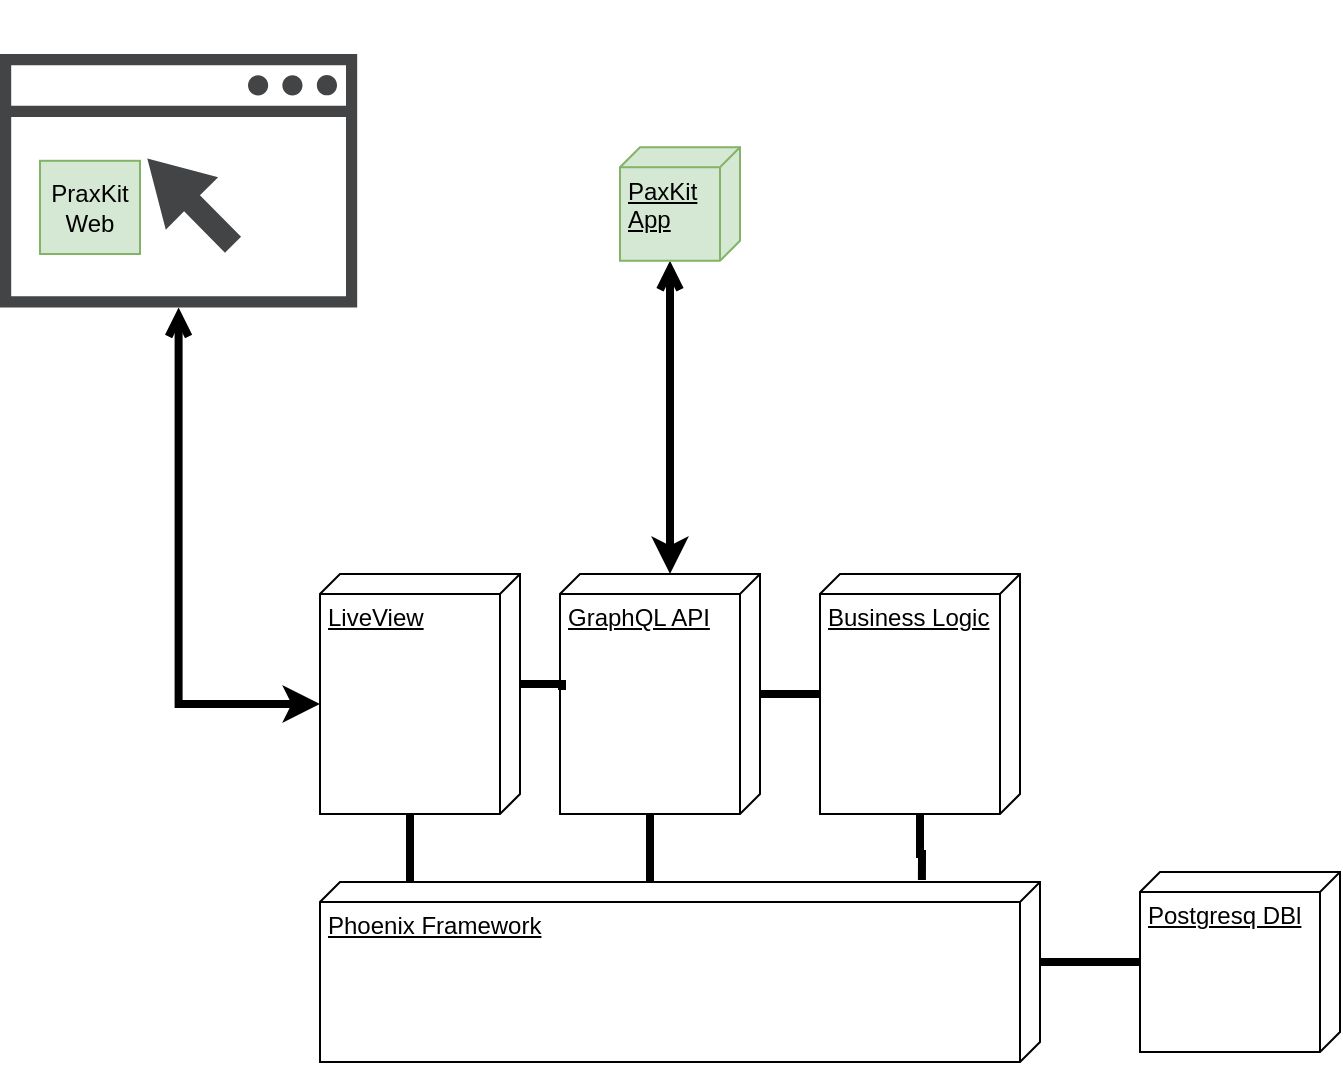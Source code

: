 <mxfile version="14.5.9" type="github">
  <diagram id="x9rGAIRyUGRZViN9PtsV" name="Page-1">
    <mxGraphModel dx="1252" dy="843" grid="1" gridSize="10" guides="1" tooltips="1" connect="1" arrows="1" fold="1" page="1" pageScale="1" pageWidth="827" pageHeight="1169" math="0" shadow="0">
      <root>
        <mxCell id="0" />
        <mxCell id="1" parent="0" />
        <mxCell id="BlxjPcJyL6c8_uL2xg1w-2" value="Postgresq DBl" style="verticalAlign=top;align=left;spacingTop=8;spacingLeft=2;spacingRight=12;shape=cube;size=10;direction=south;fontStyle=4;html=1;" vertex="1" parent="1">
          <mxGeometry x="610" y="519" width="100" height="90" as="geometry" />
        </mxCell>
        <mxCell id="BlxjPcJyL6c8_uL2xg1w-19" value="" style="edgeStyle=orthogonalEdgeStyle;rounded=0;orthogonalLoop=1;jettySize=auto;html=1;startArrow=none;startFill=0;endArrow=none;endFill=0;strokeWidth=4;" edge="1" parent="1" source="BlxjPcJyL6c8_uL2xg1w-3" target="BlxjPcJyL6c8_uL2xg1w-4">
          <mxGeometry relative="1" as="geometry" />
        </mxCell>
        <mxCell id="BlxjPcJyL6c8_uL2xg1w-21" value="" style="edgeStyle=orthogonalEdgeStyle;rounded=0;orthogonalLoop=1;jettySize=auto;html=1;startArrow=none;startFill=0;endArrow=none;endFill=0;strokeWidth=4;exitX=0;exitY=0;exitDx=40;exitDy=0;exitPerimeter=0;" edge="1" parent="1" source="BlxjPcJyL6c8_uL2xg1w-22" target="BlxjPcJyL6c8_uL2xg1w-2">
          <mxGeometry relative="1" as="geometry">
            <mxPoint x="559" y="625" as="sourcePoint" />
          </mxGeometry>
        </mxCell>
        <mxCell id="BlxjPcJyL6c8_uL2xg1w-25" style="edgeStyle=orthogonalEdgeStyle;rounded=0;orthogonalLoop=1;jettySize=auto;html=1;entryX=-0.011;entryY=0.164;entryDx=0;entryDy=0;entryPerimeter=0;startArrow=none;startFill=0;endArrow=none;endFill=0;strokeWidth=4;" edge="1" parent="1" source="BlxjPcJyL6c8_uL2xg1w-3" target="BlxjPcJyL6c8_uL2xg1w-22">
          <mxGeometry relative="1" as="geometry" />
        </mxCell>
        <mxCell id="BlxjPcJyL6c8_uL2xg1w-3" value="Business Logic" style="verticalAlign=top;align=left;spacingTop=8;spacingLeft=2;spacingRight=12;shape=cube;size=10;direction=south;fontStyle=4;html=1;" vertex="1" parent="1">
          <mxGeometry x="450" y="370" width="100" height="120" as="geometry" />
        </mxCell>
        <mxCell id="BlxjPcJyL6c8_uL2xg1w-24" style="edgeStyle=orthogonalEdgeStyle;rounded=0;orthogonalLoop=1;jettySize=auto;html=1;exitX=0;exitY=0;exitDx=120;exitDy=55;exitPerimeter=0;startArrow=none;startFill=0;endArrow=none;endFill=0;strokeWidth=4;" edge="1" parent="1" source="BlxjPcJyL6c8_uL2xg1w-4">
          <mxGeometry relative="1" as="geometry">
            <mxPoint x="365" y="577" as="targetPoint" />
          </mxGeometry>
        </mxCell>
        <mxCell id="BlxjPcJyL6c8_uL2xg1w-4" value="GraphQL API" style="verticalAlign=top;align=left;spacingTop=8;spacingLeft=2;spacingRight=12;shape=cube;size=10;direction=south;fontStyle=4;html=1;" vertex="1" parent="1">
          <mxGeometry x="320" y="370" width="100" height="120" as="geometry" />
        </mxCell>
        <mxCell id="BlxjPcJyL6c8_uL2xg1w-16" style="edgeStyle=orthogonalEdgeStyle;rounded=0;orthogonalLoop=1;jettySize=auto;html=1;exitX=0;exitY=0;exitDx=55;exitDy=0;exitPerimeter=0;entryX=0.483;entryY=0.99;entryDx=0;entryDy=0;entryPerimeter=0;startArrow=none;startFill=0;strokeWidth=4;endArrow=none;endFill=0;" edge="1" parent="1" source="BlxjPcJyL6c8_uL2xg1w-5" target="BlxjPcJyL6c8_uL2xg1w-4">
          <mxGeometry relative="1" as="geometry" />
        </mxCell>
        <mxCell id="BlxjPcJyL6c8_uL2xg1w-23" style="edgeStyle=orthogonalEdgeStyle;rounded=0;orthogonalLoop=1;jettySize=auto;html=1;exitX=0;exitY=0;exitDx=120;exitDy=55;exitPerimeter=0;startArrow=none;startFill=0;endArrow=none;endFill=0;strokeWidth=4;" edge="1" parent="1" source="BlxjPcJyL6c8_uL2xg1w-5">
          <mxGeometry relative="1" as="geometry">
            <mxPoint x="245" y="579" as="targetPoint" />
          </mxGeometry>
        </mxCell>
        <mxCell id="BlxjPcJyL6c8_uL2xg1w-5" value="LiveView" style="verticalAlign=top;align=left;spacingTop=8;spacingLeft=2;spacingRight=12;shape=cube;size=10;direction=south;fontStyle=4;html=1;" vertex="1" parent="1">
          <mxGeometry x="200" y="370" width="100" height="120" as="geometry" />
        </mxCell>
        <mxCell id="BlxjPcJyL6c8_uL2xg1w-7" style="edgeStyle=orthogonalEdgeStyle;rounded=0;orthogonalLoop=1;jettySize=auto;html=1;entryX=0;entryY=0;entryDx=65;entryDy=100;entryPerimeter=0;strokeWidth=4;startArrow=open;startFill=0;" edge="1" parent="1" source="BlxjPcJyL6c8_uL2xg1w-6" target="BlxjPcJyL6c8_uL2xg1w-5">
          <mxGeometry relative="1" as="geometry" />
        </mxCell>
        <mxCell id="BlxjPcJyL6c8_uL2xg1w-6" value="" style="pointerEvents=1;shadow=0;dashed=0;html=1;strokeColor=none;fillColor=#434445;aspect=fixed;labelPosition=center;verticalLabelPosition=bottom;verticalAlign=top;align=center;outlineConnect=0;shape=mxgraph.vvd.web_browser;" vertex="1" parent="1">
          <mxGeometry x="40" y="110" width="178.59" height="126.8" as="geometry" />
        </mxCell>
        <mxCell id="BlxjPcJyL6c8_uL2xg1w-12" style="edgeStyle=orthogonalEdgeStyle;rounded=0;orthogonalLoop=1;jettySize=auto;html=1;entryX=0;entryY=0;entryDx=0;entryDy=45;entryPerimeter=0;startArrow=open;startFill=0;strokeWidth=4;exitX=0;exitY=0;exitDx=56.8;exitDy=35;exitPerimeter=0;" edge="1" parent="1" source="BlxjPcJyL6c8_uL2xg1w-9" target="BlxjPcJyL6c8_uL2xg1w-4">
          <mxGeometry relative="1" as="geometry" />
        </mxCell>
        <mxCell id="BlxjPcJyL6c8_uL2xg1w-13" value="" style="group" vertex="1" connectable="0" parent="1">
          <mxGeometry x="287" y="83.4" width="180" height="180" as="geometry" />
        </mxCell>
        <mxCell id="BlxjPcJyL6c8_uL2xg1w-8" value="" style="shape=image;html=1;verticalAlign=top;verticalLabelPosition=bottom;labelBackgroundColor=#ffffff;imageAspect=0;aspect=fixed;image=https://cdn4.iconfinder.com/data/icons/miu/24/device-iPhone-smartphone-vertical-glyph-128.png" vertex="1" parent="BlxjPcJyL6c8_uL2xg1w-13">
          <mxGeometry width="180" height="180" as="geometry" />
        </mxCell>
        <mxCell id="BlxjPcJyL6c8_uL2xg1w-9" value="PaxKit &lt;br&gt;App" style="verticalAlign=top;align=left;spacingTop=8;spacingLeft=2;spacingRight=12;shape=cube;size=10;direction=south;fontStyle=4;html=1;fillColor=#d5e8d4;strokeColor=#82b366;" vertex="1" parent="BlxjPcJyL6c8_uL2xg1w-13">
          <mxGeometry x="63" y="73.2" width="60" height="56.8" as="geometry" />
        </mxCell>
        <mxCell id="BlxjPcJyL6c8_uL2xg1w-14" value="PraxKit&lt;br&gt;Web" style="text;html=1;strokeColor=#82b366;fillColor=#d5e8d4;align=center;verticalAlign=middle;whiteSpace=wrap;rounded=0;" vertex="1" parent="1">
          <mxGeometry x="60" y="163.4" width="50" height="46.6" as="geometry" />
        </mxCell>
        <mxCell id="BlxjPcJyL6c8_uL2xg1w-22" value="Phoenix Framework&lt;br&gt;" style="verticalAlign=top;align=left;spacingTop=8;spacingLeft=2;spacingRight=12;shape=cube;size=10;direction=south;fontStyle=4;html=1;" vertex="1" parent="1">
          <mxGeometry x="200" y="524" width="360" height="90" as="geometry" />
        </mxCell>
      </root>
    </mxGraphModel>
  </diagram>
</mxfile>
